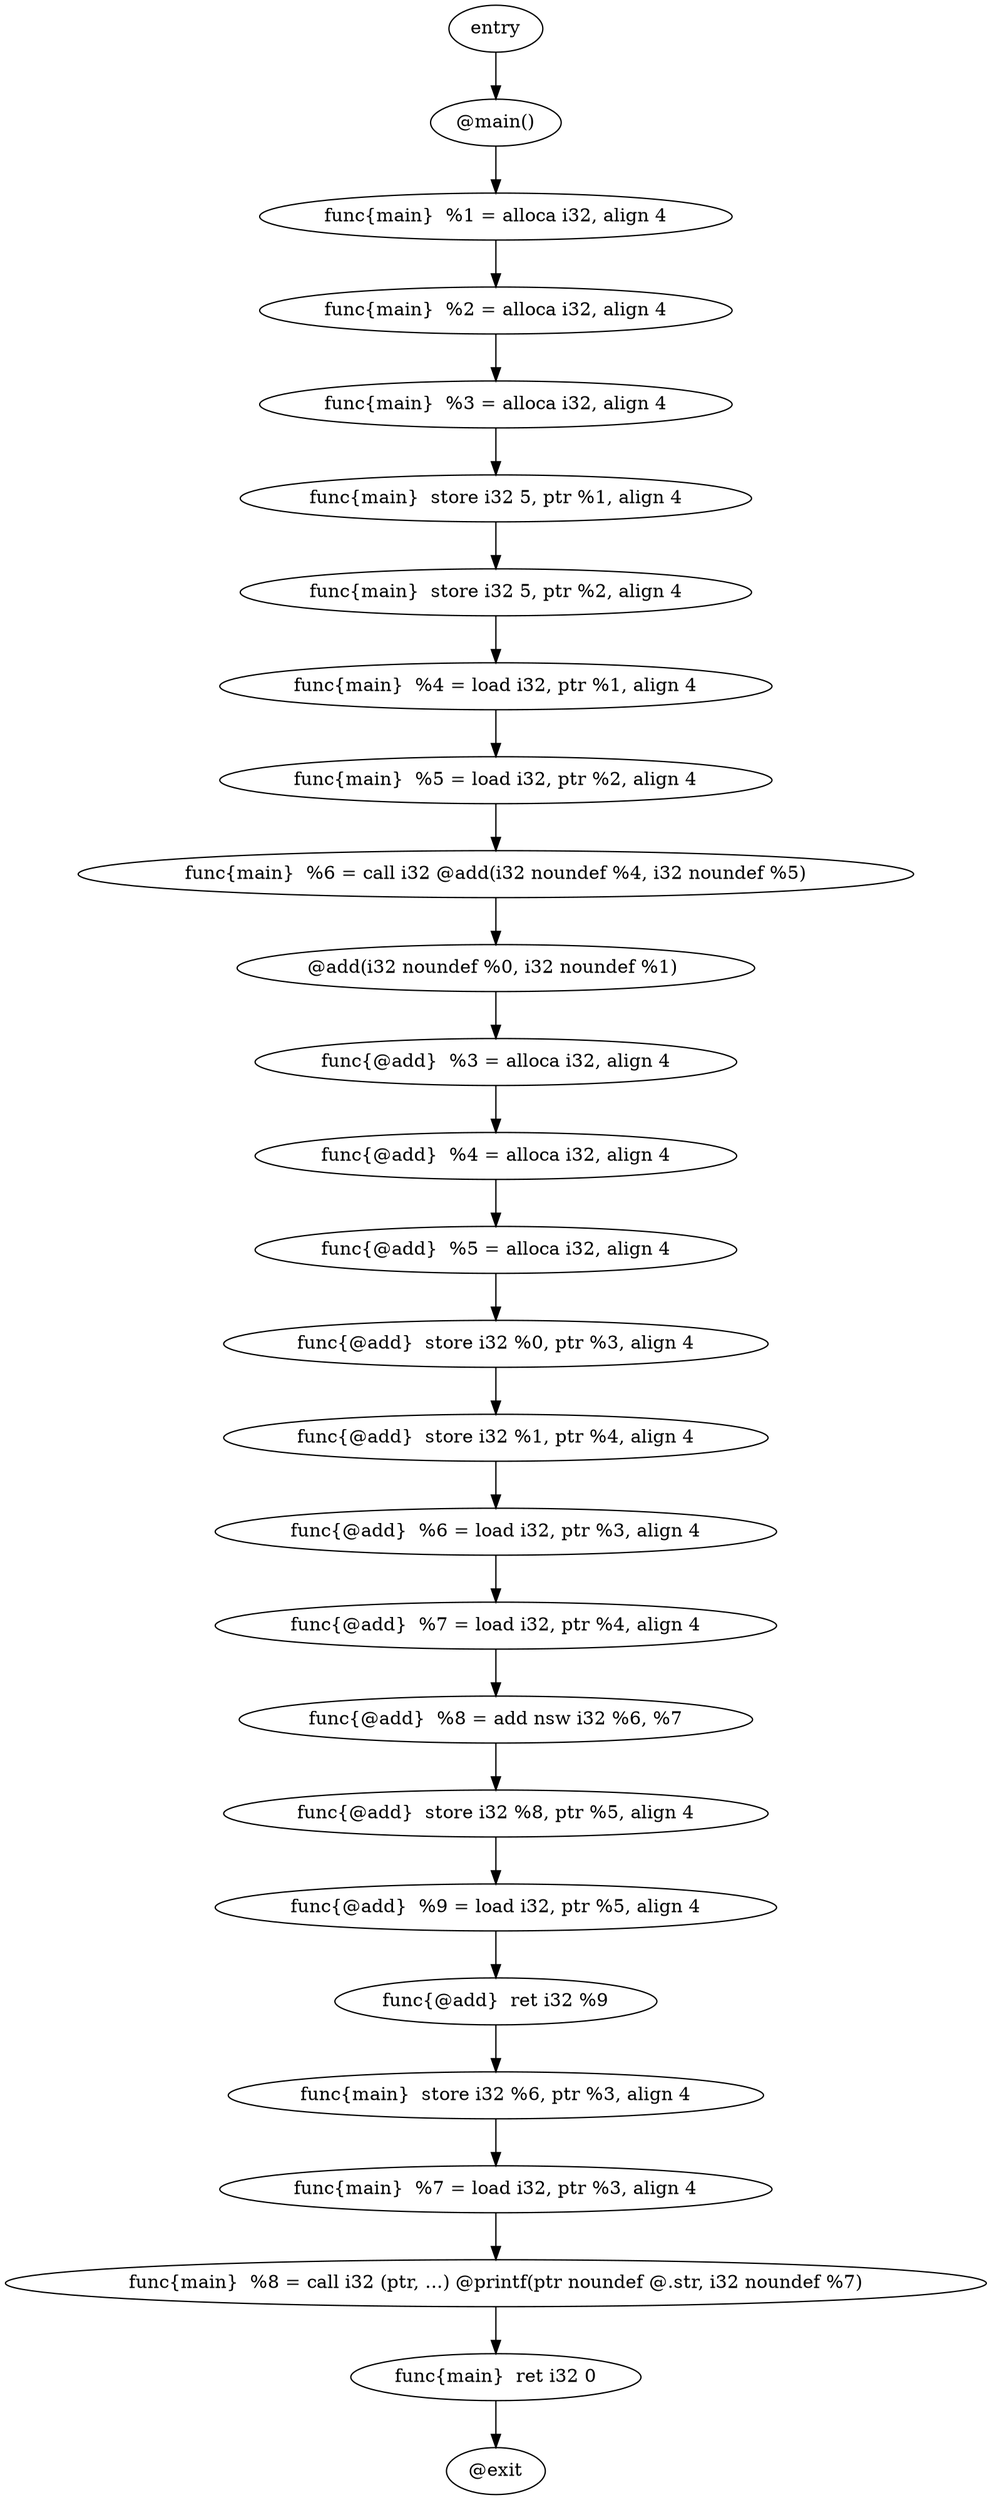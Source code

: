 strict digraph {


	"func{main}  %8 = call i32 (ptr, ...) @printf(ptr noundef @.str, i32 noundef %7)" [  weight=0 ];

	"func{main}  %8 = call i32 (ptr, ...) @printf(ptr noundef @.str, i32 noundef %7)" -> "func{main}  ret i32 0" [  weight=0 ];

	"func{@add}  %7 = load i32, ptr %4, align 4" [  weight=0 ];

	"func{@add}  %7 = load i32, ptr %4, align 4" -> "func{@add}  %8 = add nsw i32 %6, %7" [  weight=0 ];

	"func{@add}  store i32 %1, ptr %4, align 4" [  weight=0 ];

	"func{@add}  store i32 %1, ptr %4, align 4" -> "func{@add}  %6 = load i32, ptr %3, align 4" [  weight=0 ];

	"func{main}  %2 = alloca i32, align 4" [  weight=0 ];

	"func{main}  %2 = alloca i32, align 4" -> "func{main}  %3 = alloca i32, align 4" [  weight=0 ];

	"func{main}  %4 = load i32, ptr %1, align 4" [  weight=0 ];

	"func{main}  %4 = load i32, ptr %1, align 4" -> "func{main}  %5 = load i32, ptr %2, align 4" [  weight=0 ];

	"func{main}  %3 = alloca i32, align 4" [  weight=0 ];

	"func{main}  %3 = alloca i32, align 4" -> "func{main}  store i32 5, ptr %1, align 4" [  weight=0 ];

	"func{@add}  %6 = load i32, ptr %3, align 4" [  weight=0 ];

	"func{@add}  %6 = load i32, ptr %3, align 4" -> "func{@add}  %7 = load i32, ptr %4, align 4" [  weight=0 ];

	"func{main}  %1 = alloca i32, align 4" [  weight=0 ];

	"func{main}  %1 = alloca i32, align 4" -> "func{main}  %2 = alloca i32, align 4" [  weight=0 ];

	"func{@add}  store i32 %0, ptr %3, align 4" [  weight=0 ];

	"func{@add}  store i32 %0, ptr %3, align 4" -> "func{@add}  store i32 %1, ptr %4, align 4" [  weight=0 ];

	"@add(i32 noundef %0, i32 noundef %1) " [  weight=0 ];

	"@add(i32 noundef %0, i32 noundef %1) " -> "func{@add}  %3 = alloca i32, align 4" [  weight=0 ];

	"func{@add}  %8 = add nsw i32 %6, %7" [  weight=0 ];

	"func{@add}  %8 = add nsw i32 %6, %7" -> "func{@add}  store i32 %8, ptr %5, align 4" [  weight=0 ];

	"func{@add}  %3 = alloca i32, align 4" [  weight=0 ];

	"func{@add}  %3 = alloca i32, align 4" -> "func{@add}  %4 = alloca i32, align 4" [  weight=0 ];

	"func{main}  store i32 5, ptr %1, align 4" [  weight=0 ];

	"func{main}  store i32 5, ptr %1, align 4" -> "func{main}  store i32 5, ptr %2, align 4" [  weight=0 ];

	"func{main}  %7 = load i32, ptr %3, align 4" [  weight=0 ];

	"func{main}  %7 = load i32, ptr %3, align 4" -> "func{main}  %8 = call i32 (ptr, ...) @printf(ptr noundef @.str, i32 noundef %7)" [  weight=0 ];

	"func{@add}  %9 = load i32, ptr %5, align 4" [  weight=0 ];

	"func{@add}  %9 = load i32, ptr %5, align 4" -> "func{@add}  ret i32 %9" [  weight=0 ];

	"func{@add}  ret i32 %9" [  weight=0 ];

	"func{@add}  ret i32 %9" -> "func{main}  store i32 %6, ptr %3, align 4" [  weight=0 ];

	"@exit" [  weight=0 ];

	"entry" [  weight=0 ];

	"entry" -> "@main()" [  weight=0 ];

	"func{@add}  %5 = alloca i32, align 4" [  weight=0 ];

	"func{@add}  %5 = alloca i32, align 4" -> "func{@add}  store i32 %0, ptr %3, align 4" [  weight=0 ];

	"@main()" [  weight=0 ];

	"@main()" -> "func{main}  %1 = alloca i32, align 4" [  weight=0 ];

	"func{main}  ret i32 0" [  weight=0 ];

	"func{main}  ret i32 0" -> "@exit" [  weight=0 ];

	"func{main}  store i32 %6, ptr %3, align 4" [  weight=0 ];

	"func{main}  store i32 %6, ptr %3, align 4" -> "func{main}  %7 = load i32, ptr %3, align 4" [  weight=0 ];

	"func{main}  %5 = load i32, ptr %2, align 4" [  weight=0 ];

	"func{main}  %5 = load i32, ptr %2, align 4" -> "func{main}  %6 = call i32 @add(i32 noundef %4, i32 noundef %5)" [  weight=0 ];

	"func{main}  %6 = call i32 @add(i32 noundef %4, i32 noundef %5)" [  weight=0 ];

	"func{main}  %6 = call i32 @add(i32 noundef %4, i32 noundef %5)" -> "@add(i32 noundef %0, i32 noundef %1) " [  weight=0 ];

	"func{@add}  %4 = alloca i32, align 4" [  weight=0 ];

	"func{@add}  %4 = alloca i32, align 4" -> "func{@add}  %5 = alloca i32, align 4" [  weight=0 ];

	"func{main}  store i32 5, ptr %2, align 4" [  weight=0 ];

	"func{main}  store i32 5, ptr %2, align 4" -> "func{main}  %4 = load i32, ptr %1, align 4" [  weight=0 ];

	"func{@add}  store i32 %8, ptr %5, align 4" [  weight=0 ];

	"func{@add}  store i32 %8, ptr %5, align 4" -> "func{@add}  %9 = load i32, ptr %5, align 4" [  weight=0 ];

}

